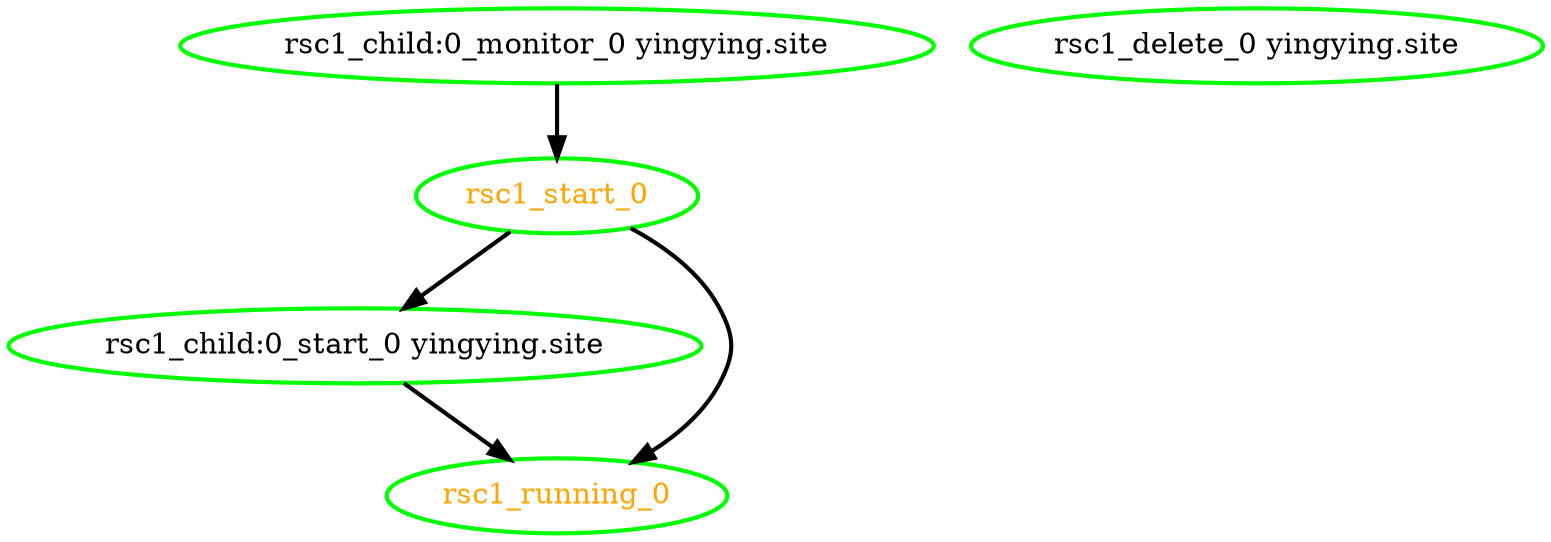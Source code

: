  digraph "g" {
"rsc1_child:0_monitor_0 yingying.site" -> "rsc1_start_0" [ style = bold]
"rsc1_child:0_monitor_0 yingying.site" [ style=bold color="green" fontcolor="black"]
"rsc1_child:0_start_0 yingying.site" -> "rsc1_running_0" [ style = bold]
"rsc1_child:0_start_0 yingying.site" [ style=bold color="green" fontcolor="black"]
"rsc1_delete_0 yingying.site" [ style=bold color="green" fontcolor="black"]
"rsc1_running_0" [ style=bold color="green" fontcolor="orange"]
"rsc1_start_0" -> "rsc1_child:0_start_0 yingying.site" [ style = bold]
"rsc1_start_0" -> "rsc1_running_0" [ style = bold]
"rsc1_start_0" [ style=bold color="green" fontcolor="orange"]
}
